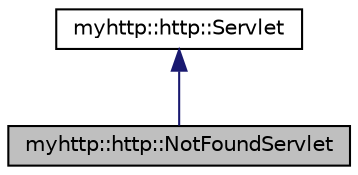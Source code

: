 digraph "myhttp::http::NotFoundServlet"
{
 // LATEX_PDF_SIZE
  edge [fontname="Helvetica",fontsize="10",labelfontname="Helvetica",labelfontsize="10"];
  node [fontname="Helvetica",fontsize="10",shape=record];
  Node1 [label="myhttp::http::NotFoundServlet",height=0.2,width=0.4,color="black", fillcolor="grey75", style="filled", fontcolor="black",tooltip="NotFoundServlet(默认返回404)"];
  Node2 -> Node1 [dir="back",color="midnightblue",fontsize="10",style="solid",fontname="Helvetica"];
  Node2 [label="myhttp::http::Servlet",height=0.2,width=0.4,color="black", fillcolor="white", style="filled",URL="$classmyhttp_1_1http_1_1Servlet.html",tooltip="Servlet抽象基类 handle为servlet的执行逻辑函数；"];
}
